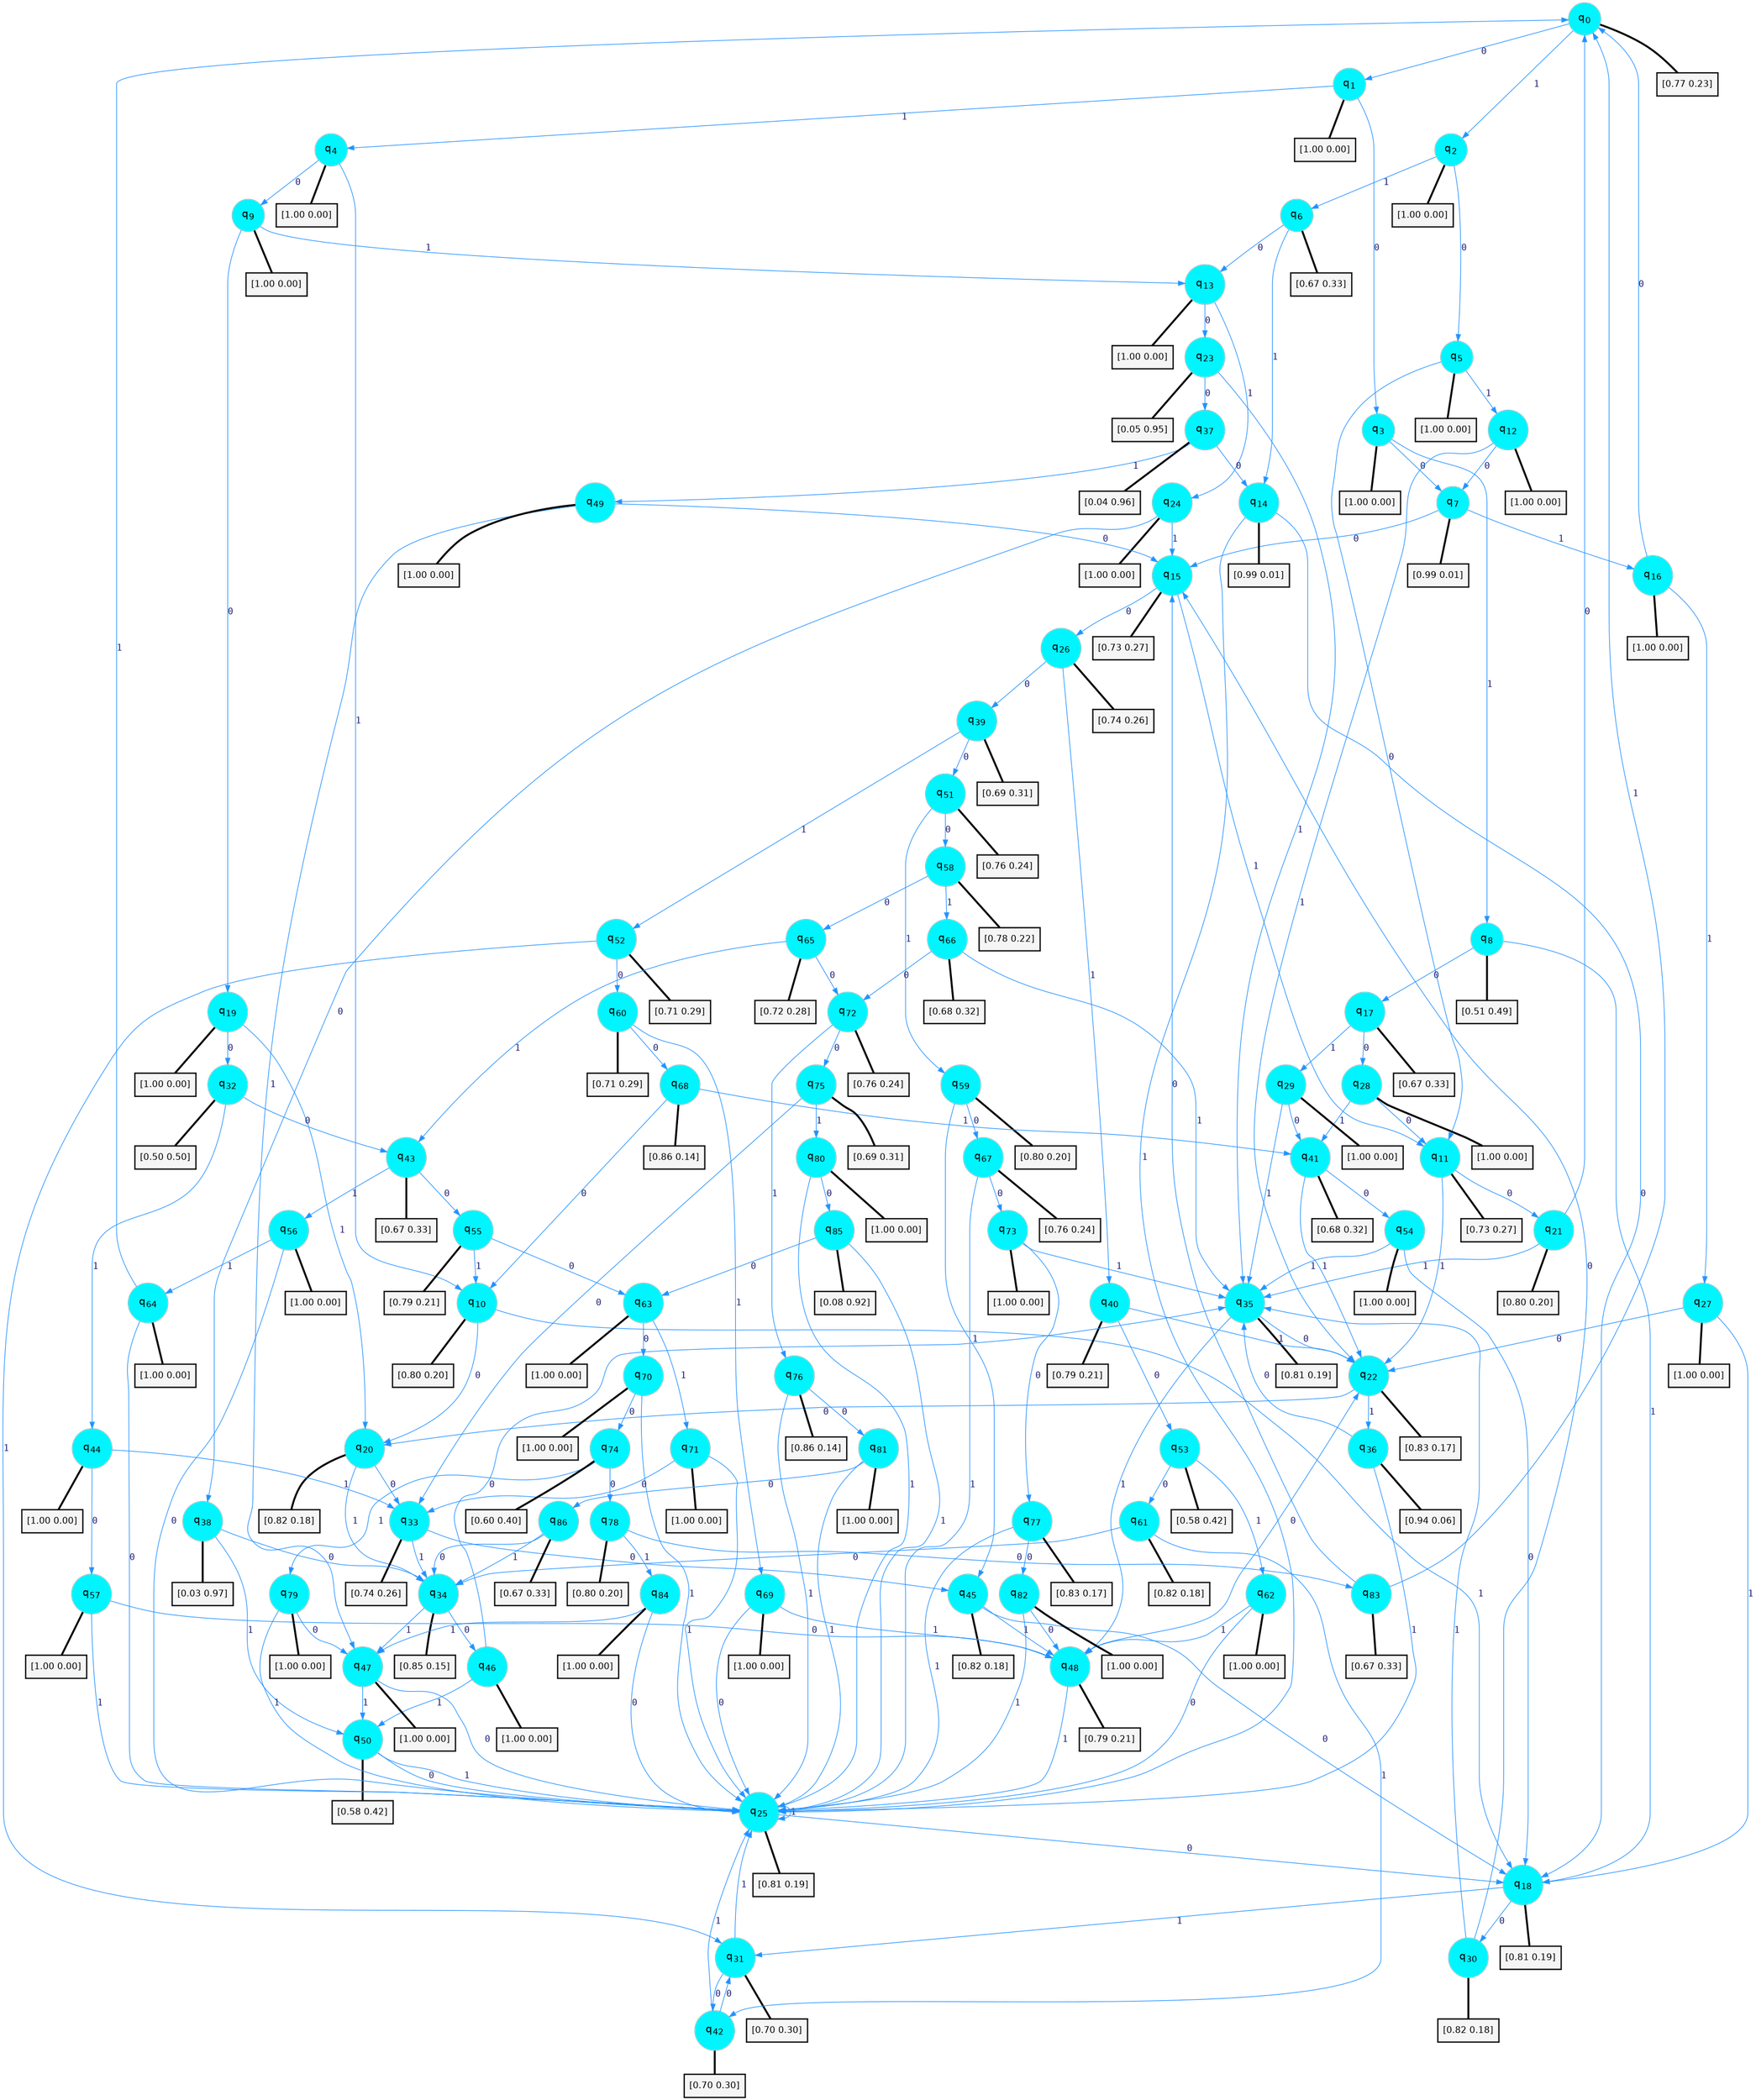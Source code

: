 digraph G {
graph [
bgcolor=transparent, dpi=300, rankdir=TD, size="40,25"];
node [
color=gray, fillcolor=turquoise1, fontcolor=black, fontname=Helvetica, fontsize=16, fontweight=bold, shape=circle, style=filled];
edge [
arrowsize=1, color=dodgerblue1, fontcolor=midnightblue, fontname=courier, fontweight=bold, penwidth=1, style=solid, weight=20];
0[label=<q<SUB>0</SUB>>];
1[label=<q<SUB>1</SUB>>];
2[label=<q<SUB>2</SUB>>];
3[label=<q<SUB>3</SUB>>];
4[label=<q<SUB>4</SUB>>];
5[label=<q<SUB>5</SUB>>];
6[label=<q<SUB>6</SUB>>];
7[label=<q<SUB>7</SUB>>];
8[label=<q<SUB>8</SUB>>];
9[label=<q<SUB>9</SUB>>];
10[label=<q<SUB>10</SUB>>];
11[label=<q<SUB>11</SUB>>];
12[label=<q<SUB>12</SUB>>];
13[label=<q<SUB>13</SUB>>];
14[label=<q<SUB>14</SUB>>];
15[label=<q<SUB>15</SUB>>];
16[label=<q<SUB>16</SUB>>];
17[label=<q<SUB>17</SUB>>];
18[label=<q<SUB>18</SUB>>];
19[label=<q<SUB>19</SUB>>];
20[label=<q<SUB>20</SUB>>];
21[label=<q<SUB>21</SUB>>];
22[label=<q<SUB>22</SUB>>];
23[label=<q<SUB>23</SUB>>];
24[label=<q<SUB>24</SUB>>];
25[label=<q<SUB>25</SUB>>];
26[label=<q<SUB>26</SUB>>];
27[label=<q<SUB>27</SUB>>];
28[label=<q<SUB>28</SUB>>];
29[label=<q<SUB>29</SUB>>];
30[label=<q<SUB>30</SUB>>];
31[label=<q<SUB>31</SUB>>];
32[label=<q<SUB>32</SUB>>];
33[label=<q<SUB>33</SUB>>];
34[label=<q<SUB>34</SUB>>];
35[label=<q<SUB>35</SUB>>];
36[label=<q<SUB>36</SUB>>];
37[label=<q<SUB>37</SUB>>];
38[label=<q<SUB>38</SUB>>];
39[label=<q<SUB>39</SUB>>];
40[label=<q<SUB>40</SUB>>];
41[label=<q<SUB>41</SUB>>];
42[label=<q<SUB>42</SUB>>];
43[label=<q<SUB>43</SUB>>];
44[label=<q<SUB>44</SUB>>];
45[label=<q<SUB>45</SUB>>];
46[label=<q<SUB>46</SUB>>];
47[label=<q<SUB>47</SUB>>];
48[label=<q<SUB>48</SUB>>];
49[label=<q<SUB>49</SUB>>];
50[label=<q<SUB>50</SUB>>];
51[label=<q<SUB>51</SUB>>];
52[label=<q<SUB>52</SUB>>];
53[label=<q<SUB>53</SUB>>];
54[label=<q<SUB>54</SUB>>];
55[label=<q<SUB>55</SUB>>];
56[label=<q<SUB>56</SUB>>];
57[label=<q<SUB>57</SUB>>];
58[label=<q<SUB>58</SUB>>];
59[label=<q<SUB>59</SUB>>];
60[label=<q<SUB>60</SUB>>];
61[label=<q<SUB>61</SUB>>];
62[label=<q<SUB>62</SUB>>];
63[label=<q<SUB>63</SUB>>];
64[label=<q<SUB>64</SUB>>];
65[label=<q<SUB>65</SUB>>];
66[label=<q<SUB>66</SUB>>];
67[label=<q<SUB>67</SUB>>];
68[label=<q<SUB>68</SUB>>];
69[label=<q<SUB>69</SUB>>];
70[label=<q<SUB>70</SUB>>];
71[label=<q<SUB>71</SUB>>];
72[label=<q<SUB>72</SUB>>];
73[label=<q<SUB>73</SUB>>];
74[label=<q<SUB>74</SUB>>];
75[label=<q<SUB>75</SUB>>];
76[label=<q<SUB>76</SUB>>];
77[label=<q<SUB>77</SUB>>];
78[label=<q<SUB>78</SUB>>];
79[label=<q<SUB>79</SUB>>];
80[label=<q<SUB>80</SUB>>];
81[label=<q<SUB>81</SUB>>];
82[label=<q<SUB>82</SUB>>];
83[label=<q<SUB>83</SUB>>];
84[label=<q<SUB>84</SUB>>];
85[label=<q<SUB>85</SUB>>];
86[label=<q<SUB>86</SUB>>];
87[label="[0.77 0.23]", shape=box,fontcolor=black, fontname=Helvetica, fontsize=14, penwidth=2, fillcolor=whitesmoke,color=black];
88[label="[1.00 0.00]", shape=box,fontcolor=black, fontname=Helvetica, fontsize=14, penwidth=2, fillcolor=whitesmoke,color=black];
89[label="[1.00 0.00]", shape=box,fontcolor=black, fontname=Helvetica, fontsize=14, penwidth=2, fillcolor=whitesmoke,color=black];
90[label="[1.00 0.00]", shape=box,fontcolor=black, fontname=Helvetica, fontsize=14, penwidth=2, fillcolor=whitesmoke,color=black];
91[label="[1.00 0.00]", shape=box,fontcolor=black, fontname=Helvetica, fontsize=14, penwidth=2, fillcolor=whitesmoke,color=black];
92[label="[1.00 0.00]", shape=box,fontcolor=black, fontname=Helvetica, fontsize=14, penwidth=2, fillcolor=whitesmoke,color=black];
93[label="[0.67 0.33]", shape=box,fontcolor=black, fontname=Helvetica, fontsize=14, penwidth=2, fillcolor=whitesmoke,color=black];
94[label="[0.99 0.01]", shape=box,fontcolor=black, fontname=Helvetica, fontsize=14, penwidth=2, fillcolor=whitesmoke,color=black];
95[label="[0.51 0.49]", shape=box,fontcolor=black, fontname=Helvetica, fontsize=14, penwidth=2, fillcolor=whitesmoke,color=black];
96[label="[1.00 0.00]", shape=box,fontcolor=black, fontname=Helvetica, fontsize=14, penwidth=2, fillcolor=whitesmoke,color=black];
97[label="[0.80 0.20]", shape=box,fontcolor=black, fontname=Helvetica, fontsize=14, penwidth=2, fillcolor=whitesmoke,color=black];
98[label="[0.73 0.27]", shape=box,fontcolor=black, fontname=Helvetica, fontsize=14, penwidth=2, fillcolor=whitesmoke,color=black];
99[label="[1.00 0.00]", shape=box,fontcolor=black, fontname=Helvetica, fontsize=14, penwidth=2, fillcolor=whitesmoke,color=black];
100[label="[1.00 0.00]", shape=box,fontcolor=black, fontname=Helvetica, fontsize=14, penwidth=2, fillcolor=whitesmoke,color=black];
101[label="[0.99 0.01]", shape=box,fontcolor=black, fontname=Helvetica, fontsize=14, penwidth=2, fillcolor=whitesmoke,color=black];
102[label="[0.73 0.27]", shape=box,fontcolor=black, fontname=Helvetica, fontsize=14, penwidth=2, fillcolor=whitesmoke,color=black];
103[label="[1.00 0.00]", shape=box,fontcolor=black, fontname=Helvetica, fontsize=14, penwidth=2, fillcolor=whitesmoke,color=black];
104[label="[0.67 0.33]", shape=box,fontcolor=black, fontname=Helvetica, fontsize=14, penwidth=2, fillcolor=whitesmoke,color=black];
105[label="[0.81 0.19]", shape=box,fontcolor=black, fontname=Helvetica, fontsize=14, penwidth=2, fillcolor=whitesmoke,color=black];
106[label="[1.00 0.00]", shape=box,fontcolor=black, fontname=Helvetica, fontsize=14, penwidth=2, fillcolor=whitesmoke,color=black];
107[label="[0.82 0.18]", shape=box,fontcolor=black, fontname=Helvetica, fontsize=14, penwidth=2, fillcolor=whitesmoke,color=black];
108[label="[0.80 0.20]", shape=box,fontcolor=black, fontname=Helvetica, fontsize=14, penwidth=2, fillcolor=whitesmoke,color=black];
109[label="[0.83 0.17]", shape=box,fontcolor=black, fontname=Helvetica, fontsize=14, penwidth=2, fillcolor=whitesmoke,color=black];
110[label="[0.05 0.95]", shape=box,fontcolor=black, fontname=Helvetica, fontsize=14, penwidth=2, fillcolor=whitesmoke,color=black];
111[label="[1.00 0.00]", shape=box,fontcolor=black, fontname=Helvetica, fontsize=14, penwidth=2, fillcolor=whitesmoke,color=black];
112[label="[0.81 0.19]", shape=box,fontcolor=black, fontname=Helvetica, fontsize=14, penwidth=2, fillcolor=whitesmoke,color=black];
113[label="[0.74 0.26]", shape=box,fontcolor=black, fontname=Helvetica, fontsize=14, penwidth=2, fillcolor=whitesmoke,color=black];
114[label="[1.00 0.00]", shape=box,fontcolor=black, fontname=Helvetica, fontsize=14, penwidth=2, fillcolor=whitesmoke,color=black];
115[label="[1.00 0.00]", shape=box,fontcolor=black, fontname=Helvetica, fontsize=14, penwidth=2, fillcolor=whitesmoke,color=black];
116[label="[1.00 0.00]", shape=box,fontcolor=black, fontname=Helvetica, fontsize=14, penwidth=2, fillcolor=whitesmoke,color=black];
117[label="[0.82 0.18]", shape=box,fontcolor=black, fontname=Helvetica, fontsize=14, penwidth=2, fillcolor=whitesmoke,color=black];
118[label="[0.70 0.30]", shape=box,fontcolor=black, fontname=Helvetica, fontsize=14, penwidth=2, fillcolor=whitesmoke,color=black];
119[label="[0.50 0.50]", shape=box,fontcolor=black, fontname=Helvetica, fontsize=14, penwidth=2, fillcolor=whitesmoke,color=black];
120[label="[0.74 0.26]", shape=box,fontcolor=black, fontname=Helvetica, fontsize=14, penwidth=2, fillcolor=whitesmoke,color=black];
121[label="[0.85 0.15]", shape=box,fontcolor=black, fontname=Helvetica, fontsize=14, penwidth=2, fillcolor=whitesmoke,color=black];
122[label="[0.81 0.19]", shape=box,fontcolor=black, fontname=Helvetica, fontsize=14, penwidth=2, fillcolor=whitesmoke,color=black];
123[label="[0.94 0.06]", shape=box,fontcolor=black, fontname=Helvetica, fontsize=14, penwidth=2, fillcolor=whitesmoke,color=black];
124[label="[0.04 0.96]", shape=box,fontcolor=black, fontname=Helvetica, fontsize=14, penwidth=2, fillcolor=whitesmoke,color=black];
125[label="[0.03 0.97]", shape=box,fontcolor=black, fontname=Helvetica, fontsize=14, penwidth=2, fillcolor=whitesmoke,color=black];
126[label="[0.69 0.31]", shape=box,fontcolor=black, fontname=Helvetica, fontsize=14, penwidth=2, fillcolor=whitesmoke,color=black];
127[label="[0.79 0.21]", shape=box,fontcolor=black, fontname=Helvetica, fontsize=14, penwidth=2, fillcolor=whitesmoke,color=black];
128[label="[0.68 0.32]", shape=box,fontcolor=black, fontname=Helvetica, fontsize=14, penwidth=2, fillcolor=whitesmoke,color=black];
129[label="[0.70 0.30]", shape=box,fontcolor=black, fontname=Helvetica, fontsize=14, penwidth=2, fillcolor=whitesmoke,color=black];
130[label="[0.67 0.33]", shape=box,fontcolor=black, fontname=Helvetica, fontsize=14, penwidth=2, fillcolor=whitesmoke,color=black];
131[label="[1.00 0.00]", shape=box,fontcolor=black, fontname=Helvetica, fontsize=14, penwidth=2, fillcolor=whitesmoke,color=black];
132[label="[0.82 0.18]", shape=box,fontcolor=black, fontname=Helvetica, fontsize=14, penwidth=2, fillcolor=whitesmoke,color=black];
133[label="[1.00 0.00]", shape=box,fontcolor=black, fontname=Helvetica, fontsize=14, penwidth=2, fillcolor=whitesmoke,color=black];
134[label="[1.00 0.00]", shape=box,fontcolor=black, fontname=Helvetica, fontsize=14, penwidth=2, fillcolor=whitesmoke,color=black];
135[label="[0.79 0.21]", shape=box,fontcolor=black, fontname=Helvetica, fontsize=14, penwidth=2, fillcolor=whitesmoke,color=black];
136[label="[1.00 0.00]", shape=box,fontcolor=black, fontname=Helvetica, fontsize=14, penwidth=2, fillcolor=whitesmoke,color=black];
137[label="[0.58 0.42]", shape=box,fontcolor=black, fontname=Helvetica, fontsize=14, penwidth=2, fillcolor=whitesmoke,color=black];
138[label="[0.76 0.24]", shape=box,fontcolor=black, fontname=Helvetica, fontsize=14, penwidth=2, fillcolor=whitesmoke,color=black];
139[label="[0.71 0.29]", shape=box,fontcolor=black, fontname=Helvetica, fontsize=14, penwidth=2, fillcolor=whitesmoke,color=black];
140[label="[0.58 0.42]", shape=box,fontcolor=black, fontname=Helvetica, fontsize=14, penwidth=2, fillcolor=whitesmoke,color=black];
141[label="[1.00 0.00]", shape=box,fontcolor=black, fontname=Helvetica, fontsize=14, penwidth=2, fillcolor=whitesmoke,color=black];
142[label="[0.79 0.21]", shape=box,fontcolor=black, fontname=Helvetica, fontsize=14, penwidth=2, fillcolor=whitesmoke,color=black];
143[label="[1.00 0.00]", shape=box,fontcolor=black, fontname=Helvetica, fontsize=14, penwidth=2, fillcolor=whitesmoke,color=black];
144[label="[1.00 0.00]", shape=box,fontcolor=black, fontname=Helvetica, fontsize=14, penwidth=2, fillcolor=whitesmoke,color=black];
145[label="[0.78 0.22]", shape=box,fontcolor=black, fontname=Helvetica, fontsize=14, penwidth=2, fillcolor=whitesmoke,color=black];
146[label="[0.80 0.20]", shape=box,fontcolor=black, fontname=Helvetica, fontsize=14, penwidth=2, fillcolor=whitesmoke,color=black];
147[label="[0.71 0.29]", shape=box,fontcolor=black, fontname=Helvetica, fontsize=14, penwidth=2, fillcolor=whitesmoke,color=black];
148[label="[0.82 0.18]", shape=box,fontcolor=black, fontname=Helvetica, fontsize=14, penwidth=2, fillcolor=whitesmoke,color=black];
149[label="[1.00 0.00]", shape=box,fontcolor=black, fontname=Helvetica, fontsize=14, penwidth=2, fillcolor=whitesmoke,color=black];
150[label="[1.00 0.00]", shape=box,fontcolor=black, fontname=Helvetica, fontsize=14, penwidth=2, fillcolor=whitesmoke,color=black];
151[label="[1.00 0.00]", shape=box,fontcolor=black, fontname=Helvetica, fontsize=14, penwidth=2, fillcolor=whitesmoke,color=black];
152[label="[0.72 0.28]", shape=box,fontcolor=black, fontname=Helvetica, fontsize=14, penwidth=2, fillcolor=whitesmoke,color=black];
153[label="[0.68 0.32]", shape=box,fontcolor=black, fontname=Helvetica, fontsize=14, penwidth=2, fillcolor=whitesmoke,color=black];
154[label="[0.76 0.24]", shape=box,fontcolor=black, fontname=Helvetica, fontsize=14, penwidth=2, fillcolor=whitesmoke,color=black];
155[label="[0.86 0.14]", shape=box,fontcolor=black, fontname=Helvetica, fontsize=14, penwidth=2, fillcolor=whitesmoke,color=black];
156[label="[1.00 0.00]", shape=box,fontcolor=black, fontname=Helvetica, fontsize=14, penwidth=2, fillcolor=whitesmoke,color=black];
157[label="[1.00 0.00]", shape=box,fontcolor=black, fontname=Helvetica, fontsize=14, penwidth=2, fillcolor=whitesmoke,color=black];
158[label="[1.00 0.00]", shape=box,fontcolor=black, fontname=Helvetica, fontsize=14, penwidth=2, fillcolor=whitesmoke,color=black];
159[label="[0.76 0.24]", shape=box,fontcolor=black, fontname=Helvetica, fontsize=14, penwidth=2, fillcolor=whitesmoke,color=black];
160[label="[1.00 0.00]", shape=box,fontcolor=black, fontname=Helvetica, fontsize=14, penwidth=2, fillcolor=whitesmoke,color=black];
161[label="[0.60 0.40]", shape=box,fontcolor=black, fontname=Helvetica, fontsize=14, penwidth=2, fillcolor=whitesmoke,color=black];
162[label="[0.69 0.31]", shape=box,fontcolor=black, fontname=Helvetica, fontsize=14, penwidth=2, fillcolor=whitesmoke,color=black];
163[label="[0.86 0.14]", shape=box,fontcolor=black, fontname=Helvetica, fontsize=14, penwidth=2, fillcolor=whitesmoke,color=black];
164[label="[0.83 0.17]", shape=box,fontcolor=black, fontname=Helvetica, fontsize=14, penwidth=2, fillcolor=whitesmoke,color=black];
165[label="[0.80 0.20]", shape=box,fontcolor=black, fontname=Helvetica, fontsize=14, penwidth=2, fillcolor=whitesmoke,color=black];
166[label="[1.00 0.00]", shape=box,fontcolor=black, fontname=Helvetica, fontsize=14, penwidth=2, fillcolor=whitesmoke,color=black];
167[label="[1.00 0.00]", shape=box,fontcolor=black, fontname=Helvetica, fontsize=14, penwidth=2, fillcolor=whitesmoke,color=black];
168[label="[1.00 0.00]", shape=box,fontcolor=black, fontname=Helvetica, fontsize=14, penwidth=2, fillcolor=whitesmoke,color=black];
169[label="[1.00 0.00]", shape=box,fontcolor=black, fontname=Helvetica, fontsize=14, penwidth=2, fillcolor=whitesmoke,color=black];
170[label="[0.67 0.33]", shape=box,fontcolor=black, fontname=Helvetica, fontsize=14, penwidth=2, fillcolor=whitesmoke,color=black];
171[label="[1.00 0.00]", shape=box,fontcolor=black, fontname=Helvetica, fontsize=14, penwidth=2, fillcolor=whitesmoke,color=black];
172[label="[0.08 0.92]", shape=box,fontcolor=black, fontname=Helvetica, fontsize=14, penwidth=2, fillcolor=whitesmoke,color=black];
173[label="[0.67 0.33]", shape=box,fontcolor=black, fontname=Helvetica, fontsize=14, penwidth=2, fillcolor=whitesmoke,color=black];
0->1 [label=0];
0->2 [label=1];
0->87 [arrowhead=none, penwidth=3,color=black];
1->3 [label=0];
1->4 [label=1];
1->88 [arrowhead=none, penwidth=3,color=black];
2->5 [label=0];
2->6 [label=1];
2->89 [arrowhead=none, penwidth=3,color=black];
3->7 [label=0];
3->8 [label=1];
3->90 [arrowhead=none, penwidth=3,color=black];
4->9 [label=0];
4->10 [label=1];
4->91 [arrowhead=none, penwidth=3,color=black];
5->11 [label=0];
5->12 [label=1];
5->92 [arrowhead=none, penwidth=3,color=black];
6->13 [label=0];
6->14 [label=1];
6->93 [arrowhead=none, penwidth=3,color=black];
7->15 [label=0];
7->16 [label=1];
7->94 [arrowhead=none, penwidth=3,color=black];
8->17 [label=0];
8->18 [label=1];
8->95 [arrowhead=none, penwidth=3,color=black];
9->19 [label=0];
9->13 [label=1];
9->96 [arrowhead=none, penwidth=3,color=black];
10->20 [label=0];
10->18 [label=1];
10->97 [arrowhead=none, penwidth=3,color=black];
11->21 [label=0];
11->22 [label=1];
11->98 [arrowhead=none, penwidth=3,color=black];
12->7 [label=0];
12->22 [label=1];
12->99 [arrowhead=none, penwidth=3,color=black];
13->23 [label=0];
13->24 [label=1];
13->100 [arrowhead=none, penwidth=3,color=black];
14->18 [label=0];
14->25 [label=1];
14->101 [arrowhead=none, penwidth=3,color=black];
15->26 [label=0];
15->11 [label=1];
15->102 [arrowhead=none, penwidth=3,color=black];
16->0 [label=0];
16->27 [label=1];
16->103 [arrowhead=none, penwidth=3,color=black];
17->28 [label=0];
17->29 [label=1];
17->104 [arrowhead=none, penwidth=3,color=black];
18->30 [label=0];
18->31 [label=1];
18->105 [arrowhead=none, penwidth=3,color=black];
19->32 [label=0];
19->20 [label=1];
19->106 [arrowhead=none, penwidth=3,color=black];
20->33 [label=0];
20->34 [label=1];
20->107 [arrowhead=none, penwidth=3,color=black];
21->0 [label=0];
21->35 [label=1];
21->108 [arrowhead=none, penwidth=3,color=black];
22->20 [label=0];
22->36 [label=1];
22->109 [arrowhead=none, penwidth=3,color=black];
23->37 [label=0];
23->35 [label=1];
23->110 [arrowhead=none, penwidth=3,color=black];
24->38 [label=0];
24->15 [label=1];
24->111 [arrowhead=none, penwidth=3,color=black];
25->18 [label=0];
25->25 [label=1];
25->112 [arrowhead=none, penwidth=3,color=black];
26->39 [label=0];
26->40 [label=1];
26->113 [arrowhead=none, penwidth=3,color=black];
27->22 [label=0];
27->18 [label=1];
27->114 [arrowhead=none, penwidth=3,color=black];
28->11 [label=0];
28->41 [label=1];
28->115 [arrowhead=none, penwidth=3,color=black];
29->41 [label=0];
29->35 [label=1];
29->116 [arrowhead=none, penwidth=3,color=black];
30->15 [label=0];
30->35 [label=1];
30->117 [arrowhead=none, penwidth=3,color=black];
31->42 [label=0];
31->25 [label=1];
31->118 [arrowhead=none, penwidth=3,color=black];
32->43 [label=0];
32->44 [label=1];
32->119 [arrowhead=none, penwidth=3,color=black];
33->45 [label=0];
33->34 [label=1];
33->120 [arrowhead=none, penwidth=3,color=black];
34->46 [label=0];
34->47 [label=1];
34->121 [arrowhead=none, penwidth=3,color=black];
35->22 [label=0];
35->48 [label=1];
35->122 [arrowhead=none, penwidth=3,color=black];
36->35 [label=0];
36->25 [label=1];
36->123 [arrowhead=none, penwidth=3,color=black];
37->14 [label=0];
37->49 [label=1];
37->124 [arrowhead=none, penwidth=3,color=black];
38->34 [label=0];
38->50 [label=1];
38->125 [arrowhead=none, penwidth=3,color=black];
39->51 [label=0];
39->52 [label=1];
39->126 [arrowhead=none, penwidth=3,color=black];
40->53 [label=0];
40->22 [label=1];
40->127 [arrowhead=none, penwidth=3,color=black];
41->54 [label=0];
41->22 [label=1];
41->128 [arrowhead=none, penwidth=3,color=black];
42->31 [label=0];
42->25 [label=1];
42->129 [arrowhead=none, penwidth=3,color=black];
43->55 [label=0];
43->56 [label=1];
43->130 [arrowhead=none, penwidth=3,color=black];
44->57 [label=0];
44->33 [label=1];
44->131 [arrowhead=none, penwidth=3,color=black];
45->18 [label=0];
45->48 [label=1];
45->132 [arrowhead=none, penwidth=3,color=black];
46->35 [label=0];
46->50 [label=1];
46->133 [arrowhead=none, penwidth=3,color=black];
47->25 [label=0];
47->50 [label=1];
47->134 [arrowhead=none, penwidth=3,color=black];
48->22 [label=0];
48->25 [label=1];
48->135 [arrowhead=none, penwidth=3,color=black];
49->15 [label=0];
49->47 [label=1];
49->136 [arrowhead=none, penwidth=3,color=black];
50->25 [label=0];
50->25 [label=1];
50->137 [arrowhead=none, penwidth=3,color=black];
51->58 [label=0];
51->59 [label=1];
51->138 [arrowhead=none, penwidth=3,color=black];
52->60 [label=0];
52->31 [label=1];
52->139 [arrowhead=none, penwidth=3,color=black];
53->61 [label=0];
53->62 [label=1];
53->140 [arrowhead=none, penwidth=3,color=black];
54->18 [label=0];
54->35 [label=1];
54->141 [arrowhead=none, penwidth=3,color=black];
55->63 [label=0];
55->10 [label=1];
55->142 [arrowhead=none, penwidth=3,color=black];
56->25 [label=0];
56->64 [label=1];
56->143 [arrowhead=none, penwidth=3,color=black];
57->48 [label=0];
57->25 [label=1];
57->144 [arrowhead=none, penwidth=3,color=black];
58->65 [label=0];
58->66 [label=1];
58->145 [arrowhead=none, penwidth=3,color=black];
59->67 [label=0];
59->45 [label=1];
59->146 [arrowhead=none, penwidth=3,color=black];
60->68 [label=0];
60->69 [label=1];
60->147 [arrowhead=none, penwidth=3,color=black];
61->34 [label=0];
61->42 [label=1];
61->148 [arrowhead=none, penwidth=3,color=black];
62->25 [label=0];
62->48 [label=1];
62->149 [arrowhead=none, penwidth=3,color=black];
63->70 [label=0];
63->71 [label=1];
63->150 [arrowhead=none, penwidth=3,color=black];
64->25 [label=0];
64->0 [label=1];
64->151 [arrowhead=none, penwidth=3,color=black];
65->72 [label=0];
65->43 [label=1];
65->152 [arrowhead=none, penwidth=3,color=black];
66->72 [label=0];
66->35 [label=1];
66->153 [arrowhead=none, penwidth=3,color=black];
67->73 [label=0];
67->25 [label=1];
67->154 [arrowhead=none, penwidth=3,color=black];
68->10 [label=0];
68->41 [label=1];
68->155 [arrowhead=none, penwidth=3,color=black];
69->25 [label=0];
69->48 [label=1];
69->156 [arrowhead=none, penwidth=3,color=black];
70->74 [label=0];
70->25 [label=1];
70->157 [arrowhead=none, penwidth=3,color=black];
71->33 [label=0];
71->25 [label=1];
71->158 [arrowhead=none, penwidth=3,color=black];
72->75 [label=0];
72->76 [label=1];
72->159 [arrowhead=none, penwidth=3,color=black];
73->77 [label=0];
73->35 [label=1];
73->160 [arrowhead=none, penwidth=3,color=black];
74->78 [label=0];
74->79 [label=1];
74->161 [arrowhead=none, penwidth=3,color=black];
75->33 [label=0];
75->80 [label=1];
75->162 [arrowhead=none, penwidth=3,color=black];
76->81 [label=0];
76->25 [label=1];
76->163 [arrowhead=none, penwidth=3,color=black];
77->82 [label=0];
77->25 [label=1];
77->164 [arrowhead=none, penwidth=3,color=black];
78->83 [label=0];
78->84 [label=1];
78->165 [arrowhead=none, penwidth=3,color=black];
79->47 [label=0];
79->25 [label=1];
79->166 [arrowhead=none, penwidth=3,color=black];
80->85 [label=0];
80->25 [label=1];
80->167 [arrowhead=none, penwidth=3,color=black];
81->86 [label=0];
81->25 [label=1];
81->168 [arrowhead=none, penwidth=3,color=black];
82->48 [label=0];
82->25 [label=1];
82->169 [arrowhead=none, penwidth=3,color=black];
83->15 [label=0];
83->0 [label=1];
83->170 [arrowhead=none, penwidth=3,color=black];
84->25 [label=0];
84->47 [label=1];
84->171 [arrowhead=none, penwidth=3,color=black];
85->63 [label=0];
85->25 [label=1];
85->172 [arrowhead=none, penwidth=3,color=black];
86->34 [label=0];
86->34 [label=1];
86->173 [arrowhead=none, penwidth=3,color=black];
}
